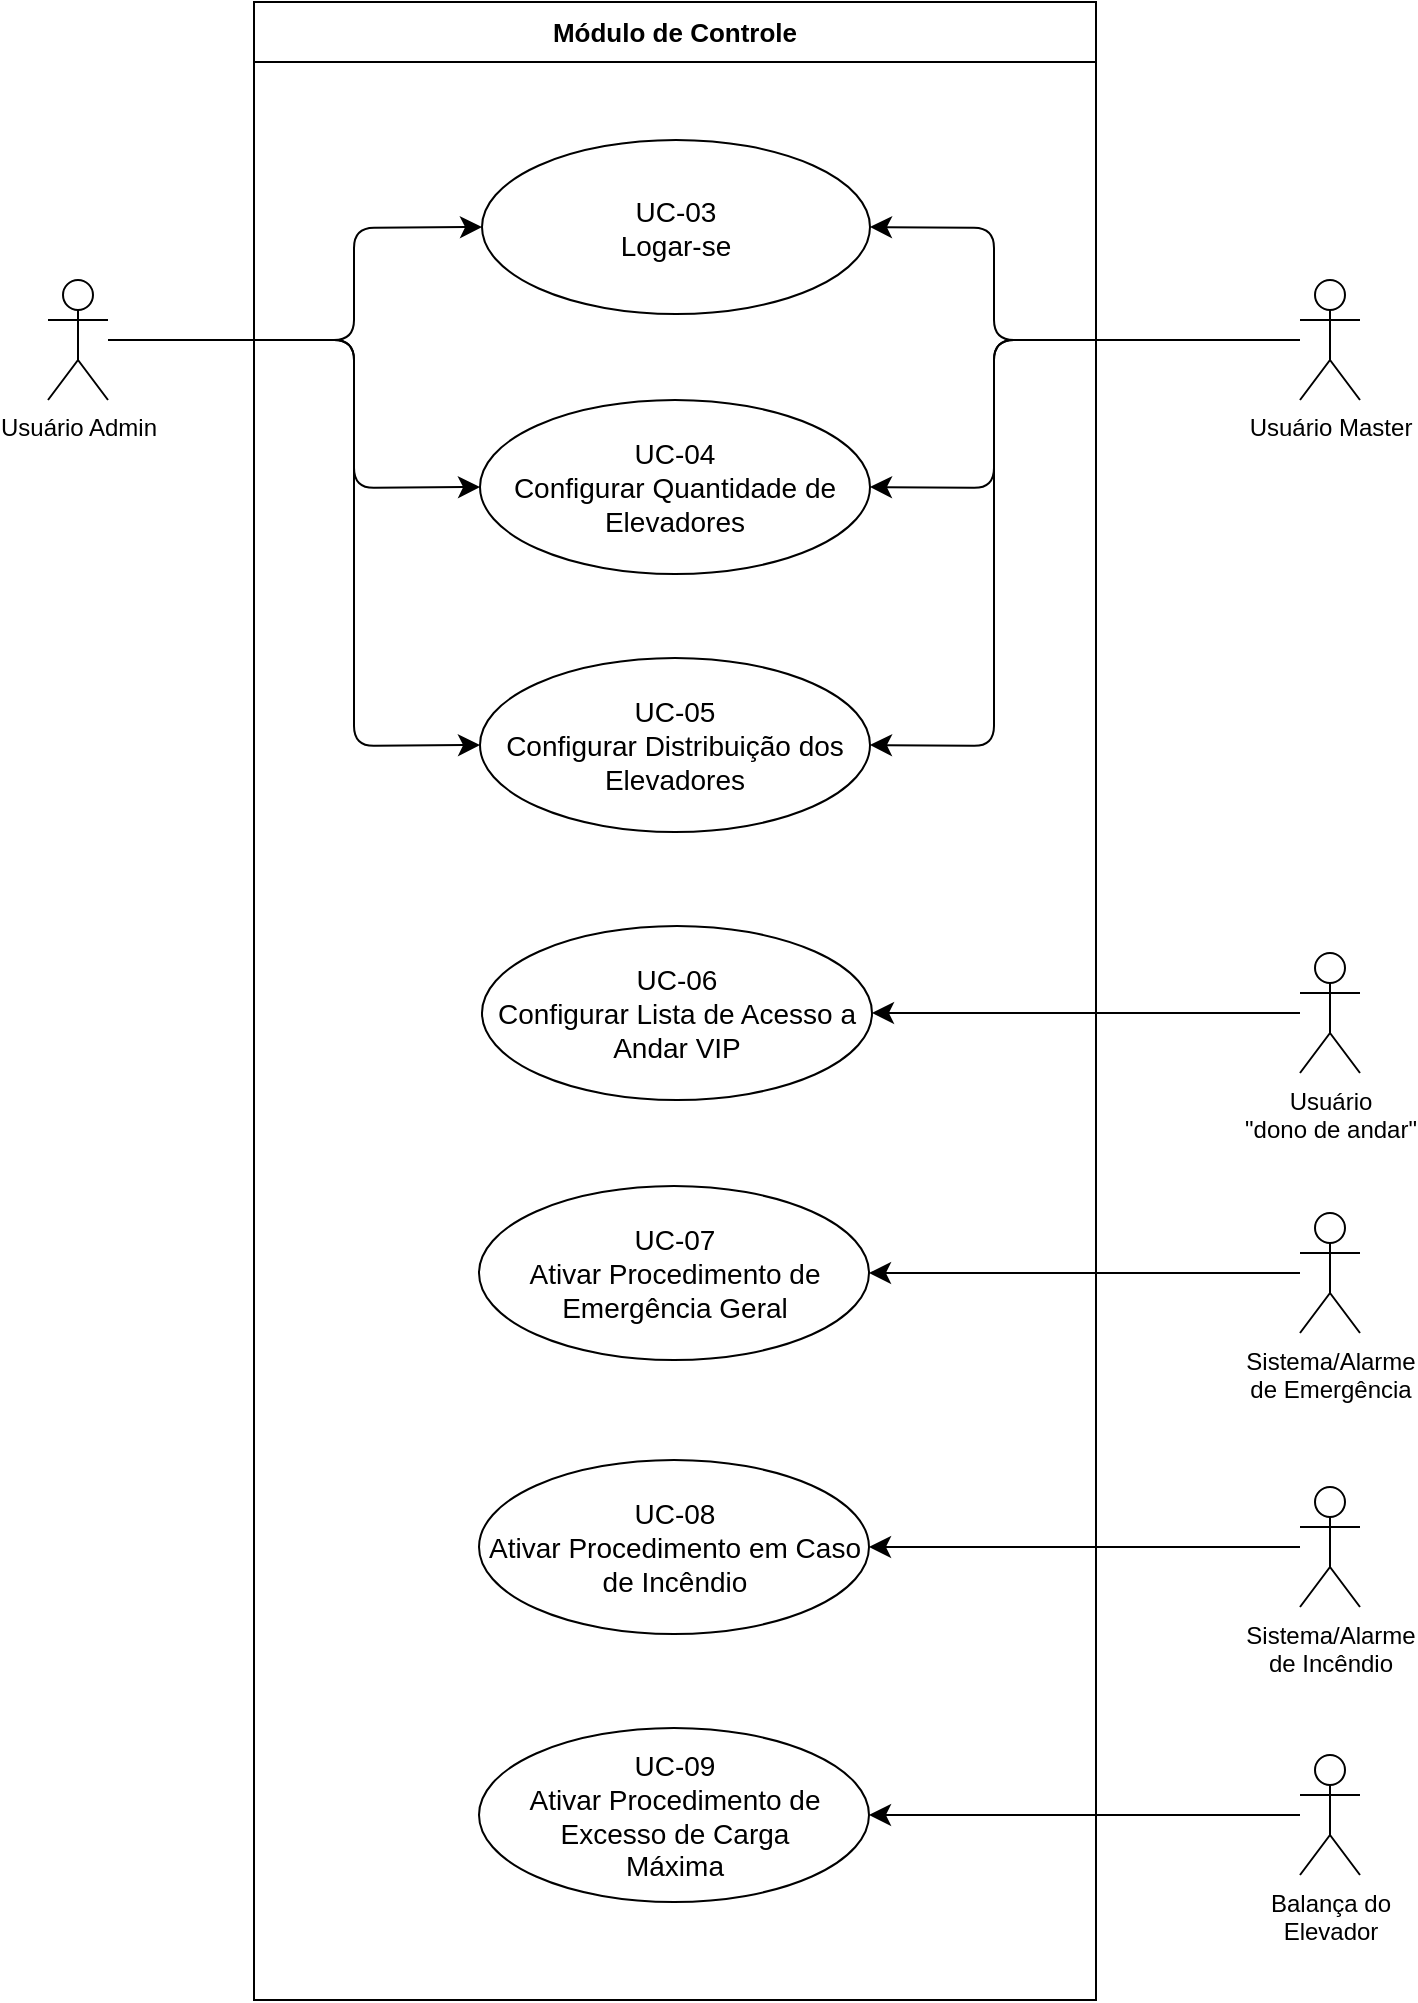 <mxfile version="24.7.17">
  <diagram name="Page-1" id="IhADGQKQc7QEtHjRozba">
    <mxGraphModel dx="2487" dy="1389" grid="1" gridSize="10" guides="1" tooltips="1" connect="1" arrows="1" fold="1" page="0" pageScale="1" pageWidth="850" pageHeight="1100" math="0" shadow="0">
      <root>
        <mxCell id="0" />
        <mxCell id="1" parent="0" />
        <mxCell id="7ueF1fXJD6vw5-LiibAf-1" value="&lt;font style=&quot;font-size: 13px;&quot;&gt;Módulo de Controle&lt;/font&gt;" style="swimlane;whiteSpace=wrap;html=1;startSize=30;" parent="1" vertex="1">
          <mxGeometry x="-350" y="-109" width="421" height="999" as="geometry" />
        </mxCell>
        <mxCell id="7ueF1fXJD6vw5-LiibAf-2" value="UC-03&lt;br style=&quot;font-size: 14px;&quot;&gt;Logar-se" style="ellipse;whiteSpace=wrap;html=1;fontSize=14;fontStyle=0" parent="7ueF1fXJD6vw5-LiibAf-1" vertex="1">
          <mxGeometry x="114" y="69" width="194" height="87" as="geometry" />
        </mxCell>
        <mxCell id="7ueF1fXJD6vw5-LiibAf-3" value="UC-04&lt;div&gt;Configurar Quantidade de&lt;br&gt;Elevadores&lt;/div&gt;" style="ellipse;whiteSpace=wrap;html=1;fontSize=14;fontStyle=0" parent="7ueF1fXJD6vw5-LiibAf-1" vertex="1">
          <mxGeometry x="113" y="199" width="195" height="87" as="geometry" />
        </mxCell>
        <mxCell id="7ueF1fXJD6vw5-LiibAf-10" value="UC-06&lt;div&gt;Configurar Lista de Acesso a Andar VIP&lt;/div&gt;" style="ellipse;whiteSpace=wrap;html=1;fontSize=14;fontStyle=0" parent="7ueF1fXJD6vw5-LiibAf-1" vertex="1">
          <mxGeometry x="114" y="462" width="195" height="87" as="geometry" />
        </mxCell>
        <mxCell id="7ueF1fXJD6vw5-LiibAf-11" value="UC-07&lt;div&gt;Ativar Procedimento de Emergência Geral&lt;/div&gt;" style="ellipse;whiteSpace=wrap;html=1;fontSize=14;fontStyle=0" parent="7ueF1fXJD6vw5-LiibAf-1" vertex="1">
          <mxGeometry x="112.5" y="592" width="195" height="87" as="geometry" />
        </mxCell>
        <mxCell id="7ueF1fXJD6vw5-LiibAf-12" value="UC-08&lt;div&gt;Ativar Procedimento em Caso de Incêndio&lt;/div&gt;" style="ellipse;whiteSpace=wrap;html=1;fontSize=14;fontStyle=0" parent="7ueF1fXJD6vw5-LiibAf-1" vertex="1">
          <mxGeometry x="112.5" y="729" width="195" height="87" as="geometry" />
        </mxCell>
        <mxCell id="7ueF1fXJD6vw5-LiibAf-13" value="UC-09&lt;div&gt;Ativar Procedimento de Excesso de Carga&lt;/div&gt;&lt;div&gt;Máxima&lt;/div&gt;" style="ellipse;whiteSpace=wrap;html=1;fontSize=14;fontStyle=0" parent="7ueF1fXJD6vw5-LiibAf-1" vertex="1">
          <mxGeometry x="112.5" y="863" width="195" height="87" as="geometry" />
        </mxCell>
        <mxCell id="NG-tSZVlPT3nJzfpOF7C-1" value="UC-05&lt;div&gt;Configurar Distribuição dos Elevadores&lt;/div&gt;" style="ellipse;whiteSpace=wrap;html=1;fontSize=14;fontStyle=0" vertex="1" parent="7ueF1fXJD6vw5-LiibAf-1">
          <mxGeometry x="113" y="328" width="195" height="87" as="geometry" />
        </mxCell>
        <mxCell id="7ueF1fXJD6vw5-LiibAf-29" style="edgeStyle=none;shape=connector;curved=0;rounded=1;orthogonalLoop=1;jettySize=auto;html=1;entryX=1;entryY=0.5;entryDx=0;entryDy=0;strokeColor=default;align=center;verticalAlign=middle;fontFamily=Helvetica;fontSize=12;fontColor=default;labelBackgroundColor=default;startSize=8;endArrow=classic;endSize=8;" parent="1" source="7ueF1fXJD6vw5-LiibAf-6" target="7ueF1fXJD6vw5-LiibAf-2" edge="1">
          <mxGeometry relative="1" as="geometry">
            <Array as="points">
              <mxPoint x="20" y="60" />
              <mxPoint x="20" y="4" />
            </Array>
          </mxGeometry>
        </mxCell>
        <mxCell id="7ueF1fXJD6vw5-LiibAf-30" style="edgeStyle=none;shape=connector;curved=0;rounded=1;orthogonalLoop=1;jettySize=auto;html=1;entryX=1;entryY=0.5;entryDx=0;entryDy=0;strokeColor=default;align=center;verticalAlign=middle;fontFamily=Helvetica;fontSize=12;fontColor=default;labelBackgroundColor=default;startSize=8;endArrow=classic;endSize=8;" parent="1" source="7ueF1fXJD6vw5-LiibAf-6" target="7ueF1fXJD6vw5-LiibAf-3" edge="1">
          <mxGeometry relative="1" as="geometry">
            <Array as="points">
              <mxPoint x="20" y="60" />
              <mxPoint x="20" y="134" />
            </Array>
          </mxGeometry>
        </mxCell>
        <mxCell id="NG-tSZVlPT3nJzfpOF7C-2" style="edgeStyle=none;curved=0;rounded=1;orthogonalLoop=1;jettySize=auto;html=1;entryX=1;entryY=0.5;entryDx=0;entryDy=0;fontSize=12;startSize=8;endSize=8;" edge="1" parent="1" source="7ueF1fXJD6vw5-LiibAf-6" target="NG-tSZVlPT3nJzfpOF7C-1">
          <mxGeometry relative="1" as="geometry">
            <Array as="points">
              <mxPoint x="20" y="60" />
              <mxPoint x="20" y="263" />
            </Array>
          </mxGeometry>
        </mxCell>
        <mxCell id="7ueF1fXJD6vw5-LiibAf-6" value="Usuário Master" style="shape=umlActor;verticalLabelPosition=bottom;verticalAlign=top;html=1;outlineConnect=0;" parent="1" vertex="1">
          <mxGeometry x="173" y="30" width="30" height="60" as="geometry" />
        </mxCell>
        <mxCell id="7ueF1fXJD6vw5-LiibAf-27" style="edgeStyle=none;shape=connector;curved=0;rounded=1;orthogonalLoop=1;jettySize=auto;html=1;entryX=0;entryY=0.5;entryDx=0;entryDy=0;strokeColor=default;align=center;verticalAlign=middle;fontFamily=Helvetica;fontSize=12;fontColor=default;labelBackgroundColor=default;startSize=8;endArrow=classic;endSize=8;" parent="1" source="7ueF1fXJD6vw5-LiibAf-9" target="7ueF1fXJD6vw5-LiibAf-2" edge="1">
          <mxGeometry relative="1" as="geometry">
            <Array as="points">
              <mxPoint x="-300" y="60" />
              <mxPoint x="-300" y="4" />
            </Array>
          </mxGeometry>
        </mxCell>
        <mxCell id="7ueF1fXJD6vw5-LiibAf-28" style="edgeStyle=none;shape=connector;curved=0;rounded=1;orthogonalLoop=1;jettySize=auto;html=1;entryX=0;entryY=0.5;entryDx=0;entryDy=0;strokeColor=default;align=center;verticalAlign=middle;fontFamily=Helvetica;fontSize=12;fontColor=default;labelBackgroundColor=default;startSize=8;endArrow=classic;endSize=8;" parent="1" source="7ueF1fXJD6vw5-LiibAf-9" target="7ueF1fXJD6vw5-LiibAf-3" edge="1">
          <mxGeometry relative="1" as="geometry">
            <Array as="points">
              <mxPoint x="-300" y="60" />
              <mxPoint x="-300" y="134" />
            </Array>
          </mxGeometry>
        </mxCell>
        <mxCell id="NG-tSZVlPT3nJzfpOF7C-3" style="edgeStyle=none;shape=connector;curved=0;rounded=1;orthogonalLoop=1;jettySize=auto;html=1;entryX=0;entryY=0.5;entryDx=0;entryDy=0;strokeColor=default;align=center;verticalAlign=middle;fontFamily=Helvetica;fontSize=12;fontColor=default;labelBackgroundColor=default;startSize=8;endArrow=classic;endSize=8;" edge="1" parent="1" source="7ueF1fXJD6vw5-LiibAf-9" target="NG-tSZVlPT3nJzfpOF7C-1">
          <mxGeometry relative="1" as="geometry">
            <Array as="points">
              <mxPoint x="-300" y="60" />
              <mxPoint x="-300" y="263" />
            </Array>
          </mxGeometry>
        </mxCell>
        <mxCell id="7ueF1fXJD6vw5-LiibAf-9" value="Usuário Admin" style="shape=umlActor;verticalLabelPosition=bottom;verticalAlign=top;html=1;outlineConnect=0;" parent="1" vertex="1">
          <mxGeometry x="-453" y="30" width="30" height="60" as="geometry" />
        </mxCell>
        <mxCell id="7ueF1fXJD6vw5-LiibAf-24" style="edgeStyle=none;curved=1;rounded=0;orthogonalLoop=1;jettySize=auto;html=1;entryX=1;entryY=0.5;entryDx=0;entryDy=0;fontSize=12;startSize=8;endSize=8;" parent="1" source="7ueF1fXJD6vw5-LiibAf-16" target="7ueF1fXJD6vw5-LiibAf-10" edge="1">
          <mxGeometry relative="1" as="geometry" />
        </mxCell>
        <mxCell id="7ueF1fXJD6vw5-LiibAf-16" value="Usuário&lt;br&gt;&quot;dono de andar&quot;" style="shape=umlActor;verticalLabelPosition=bottom;verticalAlign=top;html=1;outlineConnect=0;" parent="1" vertex="1">
          <mxGeometry x="173" y="366.5" width="30" height="60" as="geometry" />
        </mxCell>
        <mxCell id="7ueF1fXJD6vw5-LiibAf-21" style="edgeStyle=none;curved=1;rounded=0;orthogonalLoop=1;jettySize=auto;html=1;entryX=1;entryY=0.5;entryDx=0;entryDy=0;fontSize=12;startSize=8;endSize=8;" parent="1" source="7ueF1fXJD6vw5-LiibAf-17" target="7ueF1fXJD6vw5-LiibAf-11" edge="1">
          <mxGeometry relative="1" as="geometry" />
        </mxCell>
        <mxCell id="7ueF1fXJD6vw5-LiibAf-17" value="Sistema/Alarme&lt;div&gt;de Emergência&lt;/div&gt;" style="shape=umlActor;verticalLabelPosition=bottom;verticalAlign=top;html=1;outlineConnect=0;" parent="1" vertex="1">
          <mxGeometry x="173" y="496.5" width="30" height="60" as="geometry" />
        </mxCell>
        <mxCell id="7ueF1fXJD6vw5-LiibAf-22" style="edgeStyle=none;curved=1;rounded=0;orthogonalLoop=1;jettySize=auto;html=1;entryX=1;entryY=0.5;entryDx=0;entryDy=0;fontSize=12;startSize=8;endSize=8;" parent="1" source="7ueF1fXJD6vw5-LiibAf-18" target="7ueF1fXJD6vw5-LiibAf-12" edge="1">
          <mxGeometry relative="1" as="geometry" />
        </mxCell>
        <mxCell id="7ueF1fXJD6vw5-LiibAf-18" value="Sistema/Alarme&lt;div&gt;de Incêndio&lt;/div&gt;" style="shape=umlActor;verticalLabelPosition=bottom;verticalAlign=top;html=1;outlineConnect=0;" parent="1" vertex="1">
          <mxGeometry x="173" y="633.5" width="30" height="60" as="geometry" />
        </mxCell>
        <mxCell id="7ueF1fXJD6vw5-LiibAf-23" style="edgeStyle=none;curved=1;rounded=0;orthogonalLoop=1;jettySize=auto;html=1;entryX=1;entryY=0.5;entryDx=0;entryDy=0;fontSize=12;startSize=8;endSize=8;" parent="1" source="7ueF1fXJD6vw5-LiibAf-19" target="7ueF1fXJD6vw5-LiibAf-13" edge="1">
          <mxGeometry relative="1" as="geometry" />
        </mxCell>
        <mxCell id="7ueF1fXJD6vw5-LiibAf-19" value="Balança do&lt;div&gt;Elevador&lt;/div&gt;" style="shape=umlActor;verticalLabelPosition=bottom;verticalAlign=top;html=1;outlineConnect=0;" parent="1" vertex="1">
          <mxGeometry x="173" y="767.5" width="30" height="60" as="geometry" />
        </mxCell>
      </root>
    </mxGraphModel>
  </diagram>
</mxfile>
